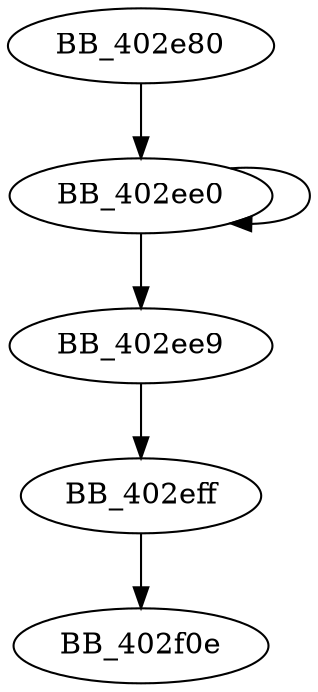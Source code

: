 DiGraph sub_402E80{
BB_402e80->BB_402ee0
BB_402ee0->BB_402ee0
BB_402ee0->BB_402ee9
BB_402ee9->BB_402eff
BB_402eff->BB_402f0e
}
